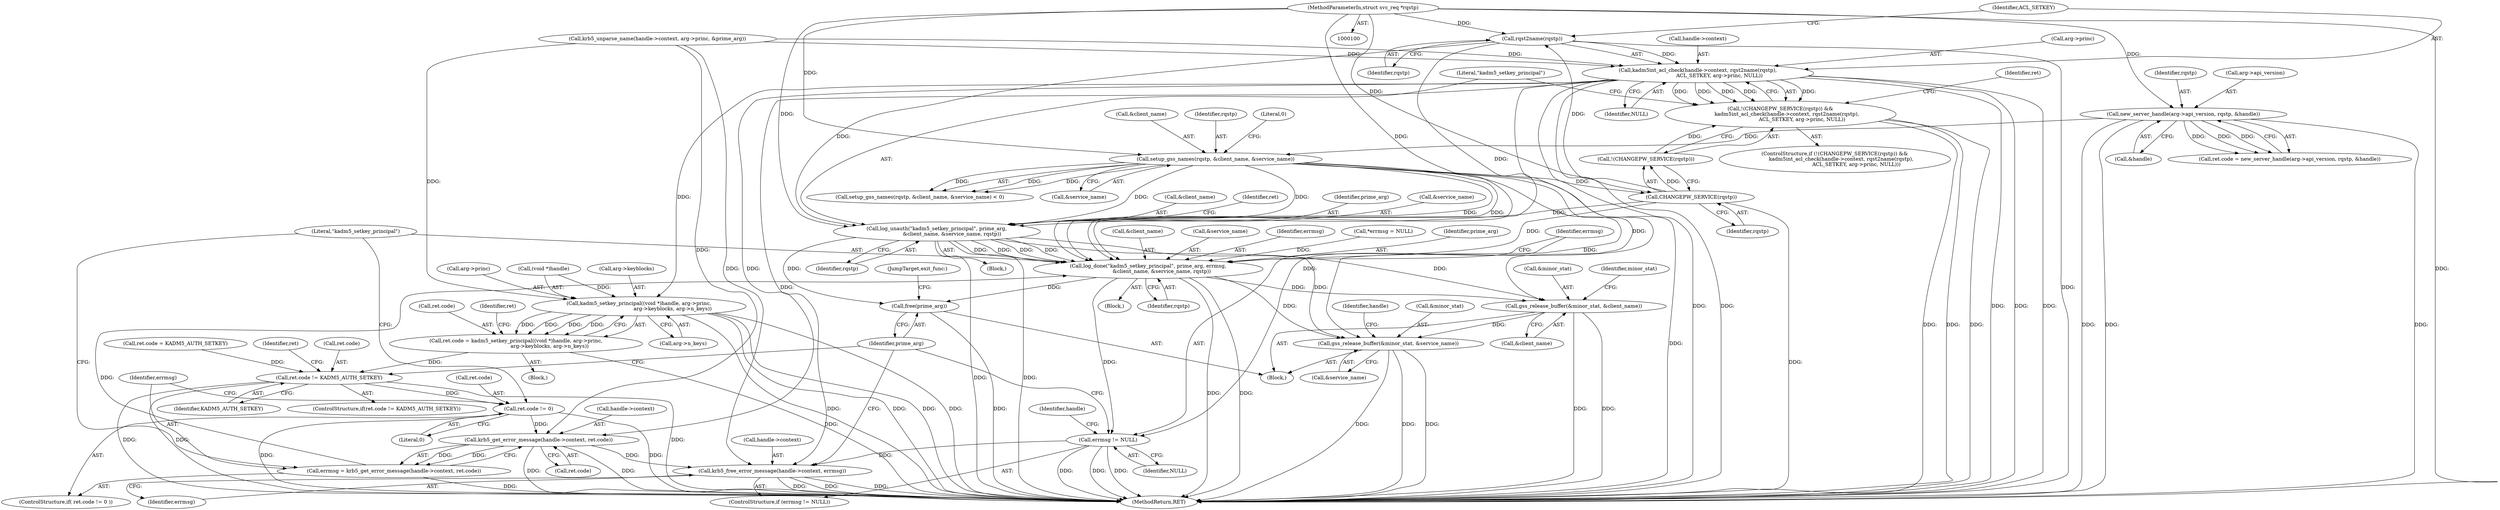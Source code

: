 digraph "0_krb5_83ed75feba32e46f736fcce0d96a0445f29b96c2_21@pointer" {
"1000196" [label="(Call,rqst2name(rqstp))"];
"1000190" [label="(Call,CHANGEPW_SERVICE(rqstp))"];
"1000156" [label="(Call,setup_gss_names(rqstp, &client_name, &service_name))"];
"1000129" [label="(Call,new_server_handle(arg->api_version, rqstp, &handle))"];
"1000102" [label="(MethodParameterIn,struct svc_req *rqstp)"];
"1000192" [label="(Call,kadm5int_acl_check(handle->context, rqst2name(rqstp),\n                           ACL_SETKEY, arg->princ, NULL))"];
"1000188" [label="(Call,!(CHANGEPW_SERVICE(rqstp)) &&\n        kadm5int_acl_check(handle->context, rqst2name(rqstp),\n                           ACL_SETKEY, arg->princ, NULL))"];
"1000208" [label="(Call,kadm5_setkey_principal((void *)handle, arg->princ,\n                                          arg->keyblocks, arg->n_keys))"];
"1000204" [label="(Call,ret.code = kadm5_setkey_principal((void *)handle, arg->princ,\n                                          arg->keyblocks, arg->n_keys))"];
"1000237" [label="(Call,ret.code != KADM5_AUTH_SETKEY)"];
"1000244" [label="(Call,ret.code != 0)"];
"1000251" [label="(Call,krb5_get_error_message(handle->context, ret.code))"];
"1000249" [label="(Call,errmsg = krb5_get_error_message(handle->context, ret.code))"];
"1000258" [label="(Call,log_done(\"kadm5_setkey_principal\", prime_arg, errmsg,\n                 &client_name, &service_name, rqstp))"];
"1000268" [label="(Call,errmsg != NULL)"];
"1000271" [label="(Call,krb5_free_error_message(handle->context, errmsg))"];
"1000276" [label="(Call,free(prime_arg))"];
"1000279" [label="(Call,gss_release_buffer(&minor_stat, &client_name))"];
"1000284" [label="(Call,gss_release_buffer(&minor_stat, &service_name))"];
"1000223" [label="(Call,log_unauth(\"kadm5_setkey_principal\", prime_arg,\n                   &client_name, &service_name, rqstp))"];
"1000241" [label="(Identifier,KADM5_AUTH_SETKEY)"];
"1000243" [label="(ControlStructure,if( ret.code != 0 ))"];
"1000231" [label="(Call,ret.code = KADM5_AUTH_SETKEY)"];
"1000269" [label="(Identifier,errmsg)"];
"1000222" [label="(Block,)"];
"1000284" [label="(Call,gss_release_buffer(&minor_stat, &service_name))"];
"1000266" [label="(Identifier,rqstp)"];
"1000249" [label="(Call,errmsg = krb5_get_error_message(handle->context, ret.code))"];
"1000262" [label="(Call,&client_name)"];
"1000225" [label="(Identifier,prime_arg)"];
"1000133" [label="(Identifier,rqstp)"];
"1000171" [label="(Call,krb5_unparse_name(handle->context, arg->princ, &prime_arg))"];
"1000278" [label="(JumpTarget,exit_func:)"];
"1000199" [label="(Call,arg->princ)"];
"1000246" [label="(Identifier,ret)"];
"1000129" [label="(Call,new_server_handle(arg->api_version, rqstp, &handle))"];
"1000212" [label="(Call,arg->princ)"];
"1000188" [label="(Call,!(CHANGEPW_SERVICE(rqstp)) &&\n        kadm5int_acl_check(handle->context, rqst2name(rqstp),\n                           ACL_SETKEY, arg->princ, NULL))"];
"1000157" [label="(Identifier,rqstp)"];
"1000134" [label="(Call,&handle)"];
"1000228" [label="(Call,&service_name)"];
"1000259" [label="(Literal,\"kadm5_setkey_principal\")"];
"1000271" [label="(Call,krb5_free_error_message(handle->context, errmsg))"];
"1000275" [label="(Identifier,errmsg)"];
"1000242" [label="(Block,)"];
"1000230" [label="(Identifier,rqstp)"];
"1000280" [label="(Call,&minor_stat)"];
"1000245" [label="(Call,ret.code)"];
"1000125" [label="(Call,ret.code = new_server_handle(arg->api_version, rqstp, &handle))"];
"1000205" [label="(Call,ret.code)"];
"1000203" [label="(Block,)"];
"1000226" [label="(Call,&client_name)"];
"1000287" [label="(Call,&service_name)"];
"1000244" [label="(Call,ret.code != 0)"];
"1000264" [label="(Call,&service_name)"];
"1000190" [label="(Call,CHANGEPW_SERVICE(rqstp))"];
"1000261" [label="(Identifier,errmsg)"];
"1000162" [label="(Literal,0)"];
"1000202" [label="(Identifier,NULL)"];
"1000102" [label="(MethodParameterIn,struct svc_req *rqstp)"];
"1000130" [label="(Call,arg->api_version)"];
"1000285" [label="(Call,&minor_stat)"];
"1000238" [label="(Call,ret.code)"];
"1000277" [label="(Identifier,prime_arg)"];
"1000250" [label="(Identifier,errmsg)"];
"1000117" [label="(Call,*errmsg = NULL)"];
"1000268" [label="(Call,errmsg != NULL)"];
"1000191" [label="(Identifier,rqstp)"];
"1000260" [label="(Identifier,prime_arg)"];
"1000273" [label="(Identifier,handle)"];
"1000251" [label="(Call,krb5_get_error_message(handle->context, ret.code))"];
"1000270" [label="(Identifier,NULL)"];
"1000233" [label="(Identifier,ret)"];
"1000192" [label="(Call,kadm5int_acl_check(handle->context, rqst2name(rqstp),\n                           ACL_SETKEY, arg->princ, NULL))"];
"1000158" [label="(Call,&client_name)"];
"1000198" [label="(Identifier,ACL_SETKEY)"];
"1000208" [label="(Call,kadm5_setkey_principal((void *)handle, arg->princ,\n                                          arg->keyblocks, arg->n_keys))"];
"1000103" [label="(Block,)"];
"1000193" [label="(Call,handle->context)"];
"1000215" [label="(Call,arg->keyblocks)"];
"1000267" [label="(ControlStructure,if (errmsg != NULL))"];
"1000155" [label="(Call,setup_gss_names(rqstp, &client_name, &service_name) < 0)"];
"1000204" [label="(Call,ret.code = kadm5_setkey_principal((void *)handle, arg->princ,\n                                          arg->keyblocks, arg->n_keys))"];
"1000189" [label="(Call,!(CHANGEPW_SERVICE(rqstp)))"];
"1000272" [label="(Call,handle->context)"];
"1000258" [label="(Call,log_done(\"kadm5_setkey_principal\", prime_arg, errmsg,\n                 &client_name, &service_name, rqstp))"];
"1000290" [label="(Identifier,handle)"];
"1000197" [label="(Identifier,rqstp)"];
"1000276" [label="(Call,free(prime_arg))"];
"1000223" [label="(Call,log_unauth(\"kadm5_setkey_principal\", prime_arg,\n                   &client_name, &service_name, rqstp))"];
"1000237" [label="(Call,ret.code != KADM5_AUTH_SETKEY)"];
"1000218" [label="(Call,arg->n_keys)"];
"1000206" [label="(Identifier,ret)"];
"1000160" [label="(Call,&service_name)"];
"1000187" [label="(ControlStructure,if (!(CHANGEPW_SERVICE(rqstp)) &&\n        kadm5int_acl_check(handle->context, rqst2name(rqstp),\n                           ACL_SETKEY, arg->princ, NULL)))"];
"1000248" [label="(Literal,0)"];
"1000286" [label="(Identifier,minor_stat)"];
"1000252" [label="(Call,handle->context)"];
"1000279" [label="(Call,gss_release_buffer(&minor_stat, &client_name))"];
"1000224" [label="(Literal,\"kadm5_setkey_principal\")"];
"1000294" [label="(MethodReturn,RET)"];
"1000209" [label="(Call,(void *)handle)"];
"1000236" [label="(ControlStructure,if(ret.code != KADM5_AUTH_SETKEY))"];
"1000282" [label="(Call,&client_name)"];
"1000156" [label="(Call,setup_gss_names(rqstp, &client_name, &service_name))"];
"1000196" [label="(Call,rqst2name(rqstp))"];
"1000255" [label="(Call,ret.code)"];
"1000239" [label="(Identifier,ret)"];
"1000196" -> "1000192"  [label="AST: "];
"1000196" -> "1000197"  [label="CFG: "];
"1000197" -> "1000196"  [label="AST: "];
"1000198" -> "1000196"  [label="CFG: "];
"1000196" -> "1000294"  [label="DDG: "];
"1000196" -> "1000192"  [label="DDG: "];
"1000190" -> "1000196"  [label="DDG: "];
"1000102" -> "1000196"  [label="DDG: "];
"1000196" -> "1000223"  [label="DDG: "];
"1000196" -> "1000258"  [label="DDG: "];
"1000190" -> "1000189"  [label="AST: "];
"1000190" -> "1000191"  [label="CFG: "];
"1000191" -> "1000190"  [label="AST: "];
"1000189" -> "1000190"  [label="CFG: "];
"1000190" -> "1000294"  [label="DDG: "];
"1000190" -> "1000189"  [label="DDG: "];
"1000156" -> "1000190"  [label="DDG: "];
"1000102" -> "1000190"  [label="DDG: "];
"1000190" -> "1000223"  [label="DDG: "];
"1000190" -> "1000258"  [label="DDG: "];
"1000156" -> "1000155"  [label="AST: "];
"1000156" -> "1000160"  [label="CFG: "];
"1000157" -> "1000156"  [label="AST: "];
"1000158" -> "1000156"  [label="AST: "];
"1000160" -> "1000156"  [label="AST: "];
"1000162" -> "1000156"  [label="CFG: "];
"1000156" -> "1000294"  [label="DDG: "];
"1000156" -> "1000155"  [label="DDG: "];
"1000156" -> "1000155"  [label="DDG: "];
"1000156" -> "1000155"  [label="DDG: "];
"1000129" -> "1000156"  [label="DDG: "];
"1000102" -> "1000156"  [label="DDG: "];
"1000156" -> "1000223"  [label="DDG: "];
"1000156" -> "1000223"  [label="DDG: "];
"1000156" -> "1000258"  [label="DDG: "];
"1000156" -> "1000258"  [label="DDG: "];
"1000156" -> "1000279"  [label="DDG: "];
"1000156" -> "1000284"  [label="DDG: "];
"1000129" -> "1000125"  [label="AST: "];
"1000129" -> "1000134"  [label="CFG: "];
"1000130" -> "1000129"  [label="AST: "];
"1000133" -> "1000129"  [label="AST: "];
"1000134" -> "1000129"  [label="AST: "];
"1000125" -> "1000129"  [label="CFG: "];
"1000129" -> "1000294"  [label="DDG: "];
"1000129" -> "1000294"  [label="DDG: "];
"1000129" -> "1000294"  [label="DDG: "];
"1000129" -> "1000125"  [label="DDG: "];
"1000129" -> "1000125"  [label="DDG: "];
"1000129" -> "1000125"  [label="DDG: "];
"1000102" -> "1000129"  [label="DDG: "];
"1000102" -> "1000100"  [label="AST: "];
"1000102" -> "1000294"  [label="DDG: "];
"1000102" -> "1000223"  [label="DDG: "];
"1000102" -> "1000258"  [label="DDG: "];
"1000192" -> "1000188"  [label="AST: "];
"1000192" -> "1000202"  [label="CFG: "];
"1000193" -> "1000192"  [label="AST: "];
"1000198" -> "1000192"  [label="AST: "];
"1000199" -> "1000192"  [label="AST: "];
"1000202" -> "1000192"  [label="AST: "];
"1000188" -> "1000192"  [label="CFG: "];
"1000192" -> "1000294"  [label="DDG: "];
"1000192" -> "1000294"  [label="DDG: "];
"1000192" -> "1000294"  [label="DDG: "];
"1000192" -> "1000294"  [label="DDG: "];
"1000192" -> "1000294"  [label="DDG: "];
"1000192" -> "1000188"  [label="DDG: "];
"1000192" -> "1000188"  [label="DDG: "];
"1000192" -> "1000188"  [label="DDG: "];
"1000192" -> "1000188"  [label="DDG: "];
"1000192" -> "1000188"  [label="DDG: "];
"1000171" -> "1000192"  [label="DDG: "];
"1000171" -> "1000192"  [label="DDG: "];
"1000192" -> "1000208"  [label="DDG: "];
"1000192" -> "1000251"  [label="DDG: "];
"1000192" -> "1000268"  [label="DDG: "];
"1000192" -> "1000271"  [label="DDG: "];
"1000188" -> "1000187"  [label="AST: "];
"1000188" -> "1000189"  [label="CFG: "];
"1000189" -> "1000188"  [label="AST: "];
"1000206" -> "1000188"  [label="CFG: "];
"1000224" -> "1000188"  [label="CFG: "];
"1000188" -> "1000294"  [label="DDG: "];
"1000188" -> "1000294"  [label="DDG: "];
"1000188" -> "1000294"  [label="DDG: "];
"1000189" -> "1000188"  [label="DDG: "];
"1000208" -> "1000204"  [label="AST: "];
"1000208" -> "1000218"  [label="CFG: "];
"1000209" -> "1000208"  [label="AST: "];
"1000212" -> "1000208"  [label="AST: "];
"1000215" -> "1000208"  [label="AST: "];
"1000218" -> "1000208"  [label="AST: "];
"1000204" -> "1000208"  [label="CFG: "];
"1000208" -> "1000294"  [label="DDG: "];
"1000208" -> "1000294"  [label="DDG: "];
"1000208" -> "1000294"  [label="DDG: "];
"1000208" -> "1000294"  [label="DDG: "];
"1000208" -> "1000204"  [label="DDG: "];
"1000208" -> "1000204"  [label="DDG: "];
"1000208" -> "1000204"  [label="DDG: "];
"1000208" -> "1000204"  [label="DDG: "];
"1000209" -> "1000208"  [label="DDG: "];
"1000171" -> "1000208"  [label="DDG: "];
"1000204" -> "1000203"  [label="AST: "];
"1000205" -> "1000204"  [label="AST: "];
"1000239" -> "1000204"  [label="CFG: "];
"1000204" -> "1000294"  [label="DDG: "];
"1000204" -> "1000237"  [label="DDG: "];
"1000237" -> "1000236"  [label="AST: "];
"1000237" -> "1000241"  [label="CFG: "];
"1000238" -> "1000237"  [label="AST: "];
"1000241" -> "1000237"  [label="AST: "];
"1000246" -> "1000237"  [label="CFG: "];
"1000277" -> "1000237"  [label="CFG: "];
"1000237" -> "1000294"  [label="DDG: "];
"1000237" -> "1000294"  [label="DDG: "];
"1000237" -> "1000294"  [label="DDG: "];
"1000231" -> "1000237"  [label="DDG: "];
"1000237" -> "1000244"  [label="DDG: "];
"1000244" -> "1000243"  [label="AST: "];
"1000244" -> "1000248"  [label="CFG: "];
"1000245" -> "1000244"  [label="AST: "];
"1000248" -> "1000244"  [label="AST: "];
"1000250" -> "1000244"  [label="CFG: "];
"1000259" -> "1000244"  [label="CFG: "];
"1000244" -> "1000294"  [label="DDG: "];
"1000244" -> "1000294"  [label="DDG: "];
"1000244" -> "1000251"  [label="DDG: "];
"1000251" -> "1000249"  [label="AST: "];
"1000251" -> "1000255"  [label="CFG: "];
"1000252" -> "1000251"  [label="AST: "];
"1000255" -> "1000251"  [label="AST: "];
"1000249" -> "1000251"  [label="CFG: "];
"1000251" -> "1000294"  [label="DDG: "];
"1000251" -> "1000294"  [label="DDG: "];
"1000251" -> "1000249"  [label="DDG: "];
"1000251" -> "1000249"  [label="DDG: "];
"1000171" -> "1000251"  [label="DDG: "];
"1000251" -> "1000271"  [label="DDG: "];
"1000249" -> "1000243"  [label="AST: "];
"1000250" -> "1000249"  [label="AST: "];
"1000259" -> "1000249"  [label="CFG: "];
"1000249" -> "1000294"  [label="DDG: "];
"1000249" -> "1000258"  [label="DDG: "];
"1000258" -> "1000242"  [label="AST: "];
"1000258" -> "1000266"  [label="CFG: "];
"1000259" -> "1000258"  [label="AST: "];
"1000260" -> "1000258"  [label="AST: "];
"1000261" -> "1000258"  [label="AST: "];
"1000262" -> "1000258"  [label="AST: "];
"1000264" -> "1000258"  [label="AST: "];
"1000266" -> "1000258"  [label="AST: "];
"1000269" -> "1000258"  [label="CFG: "];
"1000258" -> "1000294"  [label="DDG: "];
"1000258" -> "1000294"  [label="DDG: "];
"1000223" -> "1000258"  [label="DDG: "];
"1000223" -> "1000258"  [label="DDG: "];
"1000223" -> "1000258"  [label="DDG: "];
"1000223" -> "1000258"  [label="DDG: "];
"1000117" -> "1000258"  [label="DDG: "];
"1000258" -> "1000268"  [label="DDG: "];
"1000258" -> "1000276"  [label="DDG: "];
"1000258" -> "1000279"  [label="DDG: "];
"1000258" -> "1000284"  [label="DDG: "];
"1000268" -> "1000267"  [label="AST: "];
"1000268" -> "1000270"  [label="CFG: "];
"1000269" -> "1000268"  [label="AST: "];
"1000270" -> "1000268"  [label="AST: "];
"1000273" -> "1000268"  [label="CFG: "];
"1000277" -> "1000268"  [label="CFG: "];
"1000268" -> "1000294"  [label="DDG: "];
"1000268" -> "1000294"  [label="DDG: "];
"1000268" -> "1000294"  [label="DDG: "];
"1000268" -> "1000271"  [label="DDG: "];
"1000271" -> "1000267"  [label="AST: "];
"1000271" -> "1000275"  [label="CFG: "];
"1000272" -> "1000271"  [label="AST: "];
"1000275" -> "1000271"  [label="AST: "];
"1000277" -> "1000271"  [label="CFG: "];
"1000271" -> "1000294"  [label="DDG: "];
"1000271" -> "1000294"  [label="DDG: "];
"1000271" -> "1000294"  [label="DDG: "];
"1000171" -> "1000271"  [label="DDG: "];
"1000276" -> "1000103"  [label="AST: "];
"1000276" -> "1000277"  [label="CFG: "];
"1000277" -> "1000276"  [label="AST: "];
"1000278" -> "1000276"  [label="CFG: "];
"1000276" -> "1000294"  [label="DDG: "];
"1000223" -> "1000276"  [label="DDG: "];
"1000279" -> "1000103"  [label="AST: "];
"1000279" -> "1000282"  [label="CFG: "];
"1000280" -> "1000279"  [label="AST: "];
"1000282" -> "1000279"  [label="AST: "];
"1000286" -> "1000279"  [label="CFG: "];
"1000279" -> "1000294"  [label="DDG: "];
"1000279" -> "1000294"  [label="DDG: "];
"1000223" -> "1000279"  [label="DDG: "];
"1000279" -> "1000284"  [label="DDG: "];
"1000284" -> "1000103"  [label="AST: "];
"1000284" -> "1000287"  [label="CFG: "];
"1000285" -> "1000284"  [label="AST: "];
"1000287" -> "1000284"  [label="AST: "];
"1000290" -> "1000284"  [label="CFG: "];
"1000284" -> "1000294"  [label="DDG: "];
"1000284" -> "1000294"  [label="DDG: "];
"1000284" -> "1000294"  [label="DDG: "];
"1000223" -> "1000284"  [label="DDG: "];
"1000223" -> "1000222"  [label="AST: "];
"1000223" -> "1000230"  [label="CFG: "];
"1000224" -> "1000223"  [label="AST: "];
"1000225" -> "1000223"  [label="AST: "];
"1000226" -> "1000223"  [label="AST: "];
"1000228" -> "1000223"  [label="AST: "];
"1000230" -> "1000223"  [label="AST: "];
"1000233" -> "1000223"  [label="CFG: "];
"1000223" -> "1000294"  [label="DDG: "];
"1000223" -> "1000294"  [label="DDG: "];
}
